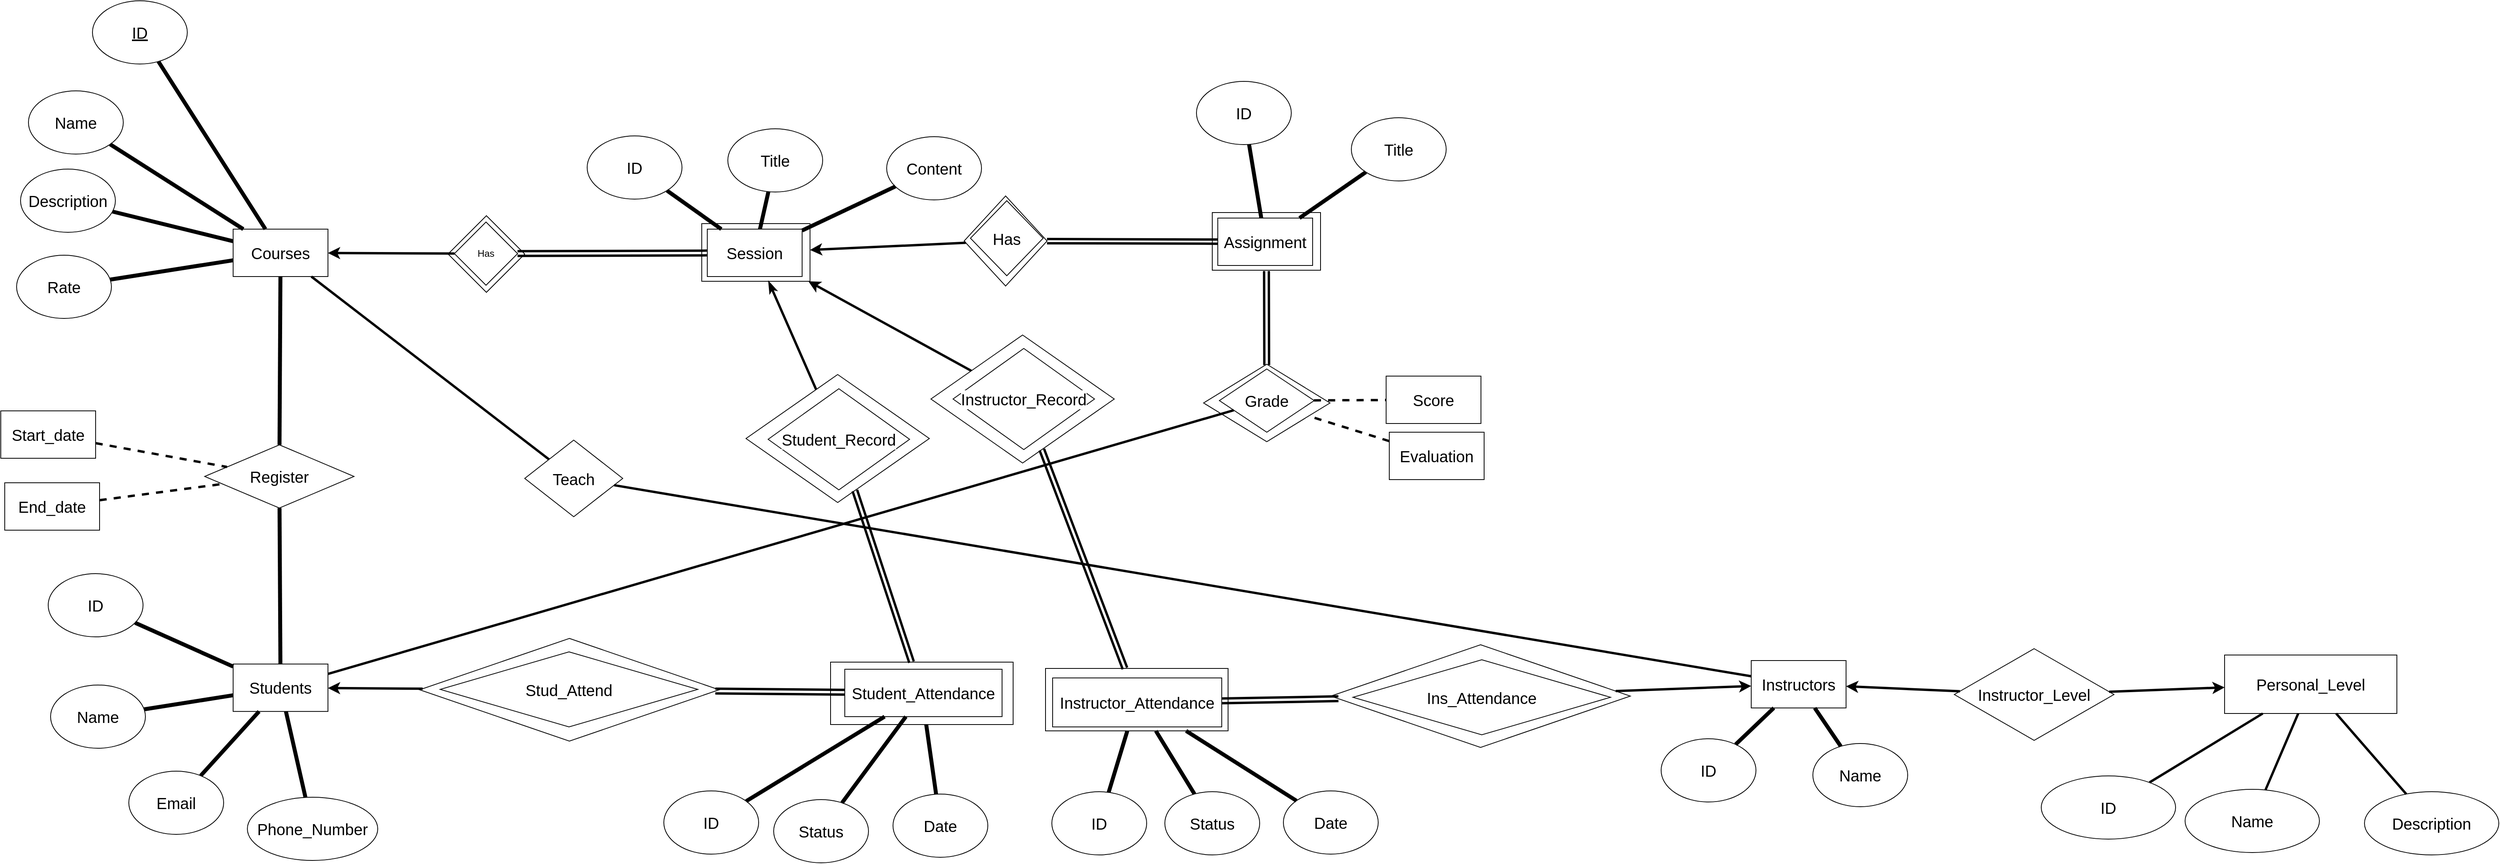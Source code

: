 <mxfile>
    <diagram id="Q17-RViAOiZF65_Yn5EP" name="Page-1">
        <mxGraphModel dx="1772" dy="1526" grid="0" gridSize="10" guides="0" tooltips="1" connect="1" arrows="1" fold="1" page="0" pageScale="1" pageWidth="1100" pageHeight="850" background="#ffffff" math="0" shadow="0">
            <root>
                <mxCell id="0"/>
                <mxCell id="1" parent="0"/>
                <mxCell id="79" value="" style="edgeStyle=none;endArrow=none;endFill=0;shape=link;fontColor=#000000;labelBackgroundColor=#FFFFFF;fontSize=20;html=1;labelBorderColor=none;strokeColor=#000000;strokeWidth=3;" parent="1" source="167" target="169" edge="1">
                    <mxGeometry relative="1" as="geometry">
                        <mxPoint x="293.55" y="285.241" as="sourcePoint"/>
                        <mxPoint x="517" y="79.529" as="targetPoint"/>
                    </mxGeometry>
                </mxCell>
                <mxCell id="77" value="" style="edgeStyle=none;endArrow=none;endFill=0;fontColor=#000000;labelBackgroundColor=#FFFFFF;fontSize=20;html=1;labelBorderColor=none;strokeColor=#000000;strokeWidth=3;startArrow=classic;startFill=1;" parent="1" source="5" target="167" edge="1">
                    <mxGeometry relative="1" as="geometry">
                        <mxPoint x="209.432" y="280.841" as="targetPoint"/>
                    </mxGeometry>
                </mxCell>
                <mxCell id="81" value="" style="edgeStyle=none;endArrow=classic;endFill=1;fontColor=#000000;labelBackgroundColor=#FFFFFF;fontSize=20;html=1;labelBorderColor=none;strokeColor=#000000;strokeWidth=3;startArrow=none;startFill=0;" parent="1" source="171" target="170" edge="1">
                    <mxGeometry relative="1" as="geometry">
                        <mxPoint x="710.214" y="192.101" as="sourcePoint"/>
                        <mxPoint x="624.113" y="119" as="targetPoint"/>
                    </mxGeometry>
                </mxCell>
                <mxCell id="82" value="" style="edgeStyle=none;endArrow=none;endFill=0;shape=link;width=3.333;fontColor=#000000;labelBackgroundColor=#FFFFFF;fontSize=20;html=1;labelBorderColor=none;strokeColor=#000000;strokeWidth=3;" parent="1" source="171" target="178" edge="1">
                    <mxGeometry relative="1" as="geometry">
                        <mxPoint x="793.289" y="262.669" as="sourcePoint"/>
                        <mxPoint x="1150" y="62.761" as="targetPoint"/>
                    </mxGeometry>
                </mxCell>
                <mxCell id="33" value="ID" style="ellipse;whiteSpace=wrap;labelBackgroundColor=#FFFFFF;fontSize=20;html=1;labelBorderColor=none;fillColor=none;strokeColor=#000000;fontColor=#000000;" parent="1" vertex="1">
                    <mxGeometry x="1136" y="-136" width="120" height="80" as="geometry"/>
                </mxCell>
                <mxCell id="62" value="" style="edgeStyle=none;endArrow=none;endFill=0;fontColor=#000000;labelBackgroundColor=#FFFFFF;fontSize=20;html=1;labelBorderColor=none;strokeColor=#000000;strokeWidth=5;" parent="1" source="33" target="178" edge="1">
                    <mxGeometry relative="1" as="geometry">
                        <mxPoint x="1182.414" y="22" as="targetPoint"/>
                    </mxGeometry>
                </mxCell>
                <mxCell id="64" value="" style="edgeStyle=none;endArrow=none;endFill=0;fontColor=#000000;labelBackgroundColor=#FFFFFF;fontSize=20;html=1;labelBorderColor=none;strokeColor=#000000;strokeWidth=5;" parent="1" source="60" target="178" edge="1">
                    <mxGeometry relative="1" as="geometry">
                        <mxPoint x="1270" y="64.549" as="targetPoint"/>
                    </mxGeometry>
                </mxCell>
                <mxCell id="60" value="Title" style="ellipse;whiteSpace=wrap;labelBackgroundColor=#FFFFFF;fontSize=20;html=1;labelBorderColor=none;fillColor=none;strokeColor=#000000;fontColor=#000000;" parent="1" vertex="1">
                    <mxGeometry x="1332" y="-90" width="120" height="80" as="geometry"/>
                </mxCell>
                <mxCell id="86" value="" style="edgeStyle=none;endArrow=none;endFill=0;fontColor=#000000;labelBackgroundColor=#FFFFFF;fontSize=20;html=1;labelBorderColor=none;strokeColor=#000000;strokeWidth=5;" parent="1" source="83" target="5" edge="1">
                    <mxGeometry relative="1" as="geometry"/>
                </mxCell>
                <mxCell id="83" value="Register" style="rhombus;whiteSpace=wrap;labelBackgroundColor=#FFFFFF;fontSize=20;html=1;labelBorderColor=none;fillColor=none;strokeColor=#000000;fontColor=#000000;" parent="1" vertex="1">
                    <mxGeometry x="-119" y="324" width="189" height="80" as="geometry"/>
                </mxCell>
                <mxCell id="85" value="" style="edgeStyle=none;endArrow=none;endFill=0;fontColor=#000000;labelBackgroundColor=#FFFFFF;fontSize=20;html=1;labelBorderColor=none;strokeColor=#000000;strokeWidth=5;startArrow=none;startFill=0;" parent="1" source="9" target="83" edge="1">
                    <mxGeometry relative="1" as="geometry">
                        <mxPoint x="17" y="476" as="targetPoint"/>
                    </mxGeometry>
                </mxCell>
                <mxCell id="26" value="" style="edgeStyle=none;endArrow=none;endFill=0;fontColor=#000000;labelBackgroundColor=#FFFFFF;fontSize=20;html=1;labelBorderColor=none;strokeColor=#000000;strokeWidth=5;" parent="1" source="20" target="169" edge="1">
                    <mxGeometry relative="1" as="geometry">
                        <mxPoint x="517" y="53.679" as="targetPoint"/>
                    </mxGeometry>
                </mxCell>
                <mxCell id="20" value="ID" style="ellipse;whiteSpace=wrap;labelBackgroundColor=#FFFFFF;fontSize=20;html=1;labelBorderColor=none;fillColor=none;strokeColor=#000000;fontColor=#000000;" parent="1" vertex="1">
                    <mxGeometry x="365" y="-67" width="120" height="80" as="geometry"/>
                </mxCell>
                <mxCell id="27" value="" style="edgeStyle=none;endArrow=none;endFill=0;fontColor=#000000;labelBackgroundColor=#FFFFFF;fontSize=20;html=1;labelBorderColor=none;strokeColor=#000000;strokeWidth=5;" parent="1" source="22" target="169" edge="1">
                    <mxGeometry relative="1" as="geometry">
                        <mxPoint x="637" y="51.247" as="targetPoint"/>
                    </mxGeometry>
                </mxCell>
                <mxCell id="22" value="Content" style="ellipse;whiteSpace=wrap;labelBackgroundColor=#FFFFFF;fontSize=20;html=1;labelBorderColor=none;fillColor=none;strokeColor=#000000;fontColor=#000000;" parent="1" vertex="1">
                    <mxGeometry x="744" y="-66" width="120" height="80" as="geometry"/>
                </mxCell>
                <mxCell id="29" value="" style="edgeStyle=none;endArrow=none;endFill=0;fontColor=#000000;labelBackgroundColor=#FFFFFF;fontSize=20;html=1;labelBorderColor=none;strokeColor=#000000;strokeWidth=5;" parent="1" source="25" target="169" edge="1">
                    <mxGeometry relative="1" as="geometry">
                        <mxPoint x="606.565" y="39" as="targetPoint"/>
                    </mxGeometry>
                </mxCell>
                <mxCell id="25" value="Title" style="ellipse;whiteSpace=wrap;labelBackgroundColor=#FFFFFF;fontSize=20;html=1;labelBorderColor=none;fillColor=none;strokeColor=#000000;fontColor=#000000;" parent="1" vertex="1">
                    <mxGeometry x="543" y="-76" width="120" height="80" as="geometry"/>
                </mxCell>
                <mxCell id="185" style="edgeStyle=none;html=1;strokeColor=#000000;strokeWidth=3;fontColor=#000000;startArrow=none;startFill=0;endArrow=none;endFill=0;" parent="1" source="9" target="179" edge="1">
                    <mxGeometry relative="1" as="geometry"/>
                </mxCell>
                <mxCell id="191" style="edgeStyle=none;html=1;strokeColor=#000000;strokeWidth=3;fontColor=#000000;startArrow=classic;startFill=1;endArrow=none;endFill=0;" parent="1" source="9" target="206" edge="1">
                    <mxGeometry relative="1" as="geometry">
                        <mxPoint x="223.2" y="632" as="targetPoint"/>
                    </mxGeometry>
                </mxCell>
                <mxCell id="9" value="Students" style="rounded=0;whiteSpace=wrap;labelBackgroundColor=#FFFFFF;fontSize=20;html=1;labelBorderColor=none;fillColor=none;strokeColor=#000000;fontColor=#000000;" parent="1" vertex="1">
                    <mxGeometry x="-83" y="601.41" width="120" height="60" as="geometry"/>
                </mxCell>
                <mxCell id="30" value="" style="edgeStyle=none;endArrow=none;endFill=0;fontColor=#000000;labelBackgroundColor=#FFFFFF;fontSize=20;html=1;labelBorderColor=none;strokeColor=#000000;strokeWidth=5;" parent="1" source="21" target="9" edge="1">
                    <mxGeometry relative="1" as="geometry">
                        <mxPoint x="-186.57" y="750.999" as="sourcePoint"/>
                    </mxGeometry>
                </mxCell>
                <mxCell id="21" value="ID" style="ellipse;whiteSpace=wrap;labelBackgroundColor=#FFFFFF;fontSize=20;html=1;labelBorderColor=none;fillColor=none;strokeColor=#000000;fontColor=#000000;" parent="1" vertex="1">
                    <mxGeometry x="-317" y="487" width="120" height="80" as="geometry"/>
                </mxCell>
                <mxCell id="31" value="" style="edgeStyle=none;endArrow=none;endFill=0;fontColor=#000000;labelBackgroundColor=#FFFFFF;fontSize=20;html=1;labelBorderColor=none;strokeColor=#000000;strokeWidth=5;" parent="1" source="23" target="9" edge="1">
                    <mxGeometry relative="1" as="geometry"/>
                </mxCell>
                <mxCell id="23" value="Name" style="ellipse;whiteSpace=wrap;labelBackgroundColor=#FFFFFF;fontSize=20;html=1;labelBorderColor=none;fillColor=none;strokeColor=#000000;fontColor=#000000;" parent="1" vertex="1">
                    <mxGeometry x="-314" y="628.0" width="120" height="80" as="geometry"/>
                </mxCell>
                <mxCell id="43" value="" style="edgeStyle=none;endArrow=none;endFill=0;fontColor=#000000;labelBackgroundColor=#FFFFFF;fontSize=20;html=1;labelBorderColor=none;strokeColor=#000000;strokeWidth=5;" parent="1" source="32" target="9" edge="1">
                    <mxGeometry relative="1" as="geometry"/>
                </mxCell>
                <mxCell id="32" value="Email" style="ellipse;whiteSpace=wrap;labelBackgroundColor=#FFFFFF;fontSize=20;html=1;labelBorderColor=none;fillColor=none;strokeColor=#000000;fontColor=#000000;" parent="1" vertex="1">
                    <mxGeometry x="-215" y="737.0" width="120" height="80" as="geometry"/>
                </mxCell>
                <mxCell id="47" value="" style="edgeStyle=none;endArrow=none;endFill=0;fontColor=#000000;labelBackgroundColor=#FFFFFF;fontSize=20;html=1;labelBorderColor=none;strokeColor=#000000;strokeWidth=5;" parent="1" source="35" target="9" edge="1">
                    <mxGeometry relative="1" as="geometry"/>
                </mxCell>
                <mxCell id="35" value="Phone_Number" style="ellipse;whiteSpace=wrap;labelBackgroundColor=#FFFFFF;fontSize=20;html=1;labelBorderColor=none;fillColor=none;strokeColor=#000000;fontColor=#000000;" parent="1" vertex="1">
                    <mxGeometry x="-65" y="770" width="165" height="80" as="geometry"/>
                </mxCell>
                <mxCell id="56" value="ID" style="ellipse;whiteSpace=wrap;labelBackgroundColor=#FFFFFF;fontSize=20;html=1;labelBorderColor=none;fillColor=none;strokeColor=#000000;fontColor=#000000;" parent="1" vertex="1">
                    <mxGeometry x="462" y="762" width="120" height="80" as="geometry"/>
                </mxCell>
                <mxCell id="67" value="" style="edgeStyle=none;endArrow=none;endFill=0;fontColor=#000000;labelBackgroundColor=#FFFFFF;fontSize=20;html=1;labelBorderColor=none;strokeColor=#000000;strokeWidth=5;" parent="1" source="56" target="187" edge="1">
                    <mxGeometry relative="1" as="geometry">
                        <mxPoint x="1273" y="737.41" as="targetPoint"/>
                    </mxGeometry>
                </mxCell>
                <mxCell id="73" value="" style="edgeStyle=none;endArrow=none;endFill=0;fontColor=#000000;labelBackgroundColor=#FFFFFF;fontSize=20;html=1;labelBorderColor=none;strokeColor=#000000;strokeWidth=5;" parent="1" source="72" target="187" edge="1">
                    <mxGeometry relative="1" as="geometry">
                        <mxPoint x="1290.285" y="817.41" as="targetPoint"/>
                    </mxGeometry>
                </mxCell>
                <mxCell id="72" value="Status" style="ellipse;whiteSpace=wrap;labelBackgroundColor=#FFFFFF;fontSize=20;html=1;labelBorderColor=none;fillColor=none;strokeColor=#000000;fontColor=#000000;" parent="1" vertex="1">
                    <mxGeometry x="601" y="773" width="120" height="80" as="geometry"/>
                </mxCell>
                <mxCell id="5" value="Courses" style="rounded=0;whiteSpace=wrap;labelBackgroundColor=#FFFFFF;fontSize=20;html=1;labelBorderColor=none;fillColor=none;strokeColor=#000000;fontColor=#000000;" parent="1" vertex="1">
                    <mxGeometry x="-83" y="51" width="120" height="60" as="geometry"/>
                </mxCell>
                <mxCell id="15" value="" style="edgeStyle=none;endArrow=none;endFill=0;fontColor=#000000;labelBackgroundColor=#FFFFFF;fontSize=20;html=1;labelBorderColor=none;strokeColor=#000000;strokeWidth=5;" parent="1" source="6" target="5" edge="1">
                    <mxGeometry relative="1" as="geometry"/>
                </mxCell>
                <mxCell id="6" value="&lt;u&gt;ID&lt;/u&gt;" style="ellipse;whiteSpace=wrap;labelBackgroundColor=#FFFFFF;fontSize=20;html=1;labelBorderColor=none;fillColor=none;strokeColor=#000000;fontColor=#000000;" parent="1" vertex="1">
                    <mxGeometry x="-261" y="-238" width="120" height="80" as="geometry"/>
                </mxCell>
                <mxCell id="17" value="" style="edgeStyle=none;endArrow=none;endFill=0;fontColor=#000000;labelBackgroundColor=#FFFFFF;fontSize=20;html=1;labelBorderColor=none;strokeColor=#000000;strokeWidth=5;" parent="1" source="12" target="5" edge="1">
                    <mxGeometry relative="1" as="geometry"/>
                </mxCell>
                <mxCell id="12" value="Name" style="ellipse;whiteSpace=wrap;labelBackgroundColor=#FFFFFF;fontSize=20;html=1;labelBorderColor=none;fillColor=none;strokeColor=#000000;fontColor=#000000;" parent="1" vertex="1">
                    <mxGeometry x="-342" y="-124" width="120" height="80" as="geometry"/>
                </mxCell>
                <mxCell id="18" value="" style="edgeStyle=none;endArrow=none;endFill=0;fontColor=#000000;labelBackgroundColor=#FFFFFF;fontSize=20;html=1;labelBorderColor=none;strokeColor=#000000;strokeWidth=5;" parent="1" source="13" target="5" edge="1">
                    <mxGeometry relative="1" as="geometry"/>
                </mxCell>
                <mxCell id="13" value="Description" style="ellipse;whiteSpace=wrap;labelBackgroundColor=#FFFFFF;fontSize=20;html=1;labelBorderColor=none;fillColor=none;strokeColor=#000000;fontColor=#000000;" parent="1" vertex="1">
                    <mxGeometry x="-352" y="-25" width="120" height="80" as="geometry"/>
                </mxCell>
                <mxCell id="19" value="" style="edgeStyle=none;endArrow=none;endFill=0;fontColor=#000000;labelBackgroundColor=#FFFFFF;fontSize=20;html=1;labelBorderColor=none;strokeColor=#000000;strokeWidth=5;" parent="1" source="14" target="5" edge="1">
                    <mxGeometry relative="1" as="geometry"/>
                </mxCell>
                <mxCell id="14" value="Rate" style="ellipse;whiteSpace=wrap;labelBackgroundColor=#FFFFFF;fontSize=20;html=1;labelBorderColor=none;fillColor=none;strokeColor=#000000;fontColor=#000000;" parent="1" vertex="1">
                    <mxGeometry x="-357" y="84" width="120" height="80" as="geometry"/>
                </mxCell>
                <mxCell id="204" style="edgeStyle=none;html=1;strokeColor=#000000;strokeWidth=3;fontColor=#000000;startArrow=none;startFill=0;endArrow=none;endFill=0;" parent="1" source="10" target="203" edge="1">
                    <mxGeometry relative="1" as="geometry"/>
                </mxCell>
                <mxCell id="230" style="edgeStyle=none;html=1;strokeColor=#000000;strokeWidth=3;startArrow=classic;startFill=1;endArrow=none;endFill=0;" edge="1" parent="1" source="10" target="233">
                    <mxGeometry relative="1" as="geometry">
                        <mxPoint x="2142.889" y="626.778" as="targetPoint"/>
                    </mxGeometry>
                </mxCell>
                <mxCell id="10" value="Instructors" style="rounded=0;whiteSpace=wrap;labelBackgroundColor=#FFFFFF;fontSize=20;html=1;labelBorderColor=none;fillColor=none;strokeColor=#000000;fontColor=#000000;" parent="1" vertex="1">
                    <mxGeometry x="1838" y="597" width="120" height="60" as="geometry"/>
                </mxCell>
                <mxCell id="49" value="" style="edgeStyle=none;endArrow=none;endFill=0;fontColor=#000000;labelBackgroundColor=#FFFFFF;fontSize=20;html=1;labelBorderColor=none;strokeColor=#000000;strokeWidth=5;" parent="1" source="34" target="10" edge="1">
                    <mxGeometry relative="1" as="geometry"/>
                </mxCell>
                <mxCell id="34" value="ID" style="ellipse;whiteSpace=wrap;labelBackgroundColor=#FFFFFF;fontSize=20;html=1;labelBorderColor=none;fillColor=none;strokeColor=#000000;fontColor=#000000;" parent="1" vertex="1">
                    <mxGeometry x="1724" y="696" width="120" height="80" as="geometry"/>
                </mxCell>
                <mxCell id="50" value="" style="edgeStyle=none;endArrow=none;endFill=0;fontColor=#000000;labelBackgroundColor=#FFFFFF;fontSize=20;html=1;labelBorderColor=none;strokeColor=#000000;strokeWidth=5;" parent="1" source="36" target="10" edge="1">
                    <mxGeometry relative="1" as="geometry"/>
                </mxCell>
                <mxCell id="36" value="Name" style="ellipse;whiteSpace=wrap;labelBackgroundColor=#FFFFFF;fontSize=20;html=1;labelBorderColor=none;fillColor=none;strokeColor=#000000;fontColor=#000000;" parent="1" vertex="1">
                    <mxGeometry x="1916" y="702" width="120" height="80" as="geometry"/>
                </mxCell>
                <mxCell id="51" value="" style="edgeStyle=none;endArrow=none;endFill=0;fontColor=#000000;labelBackgroundColor=#FFFFFF;fontSize=20;html=1;labelBorderColor=none;strokeColor=#000000;strokeWidth=3;" parent="1" source="38" target="231" edge="1">
                    <mxGeometry relative="1" as="geometry"/>
                </mxCell>
                <mxCell id="38" value="ID" style="ellipse;whiteSpace=wrap;labelBackgroundColor=#FFFFFF;fontSize=20;html=1;labelBorderColor=none;fillColor=none;strokeColor=#000000;fontColor=#000000;" parent="1" vertex="1">
                    <mxGeometry x="2205" y="743" width="170" height="80" as="geometry"/>
                </mxCell>
                <mxCell id="166" style="edgeStyle=none;html=1;dashed=1;strokeColor=#000000;strokeWidth=3;startArrow=none;startFill=0;endArrow=none;endFill=0;" parent="1" source="163" target="83" edge="1">
                    <mxGeometry relative="1" as="geometry"/>
                </mxCell>
                <mxCell id="163" value="Start_date" style="rounded=0;whiteSpace=wrap;labelBackgroundColor=#FFFFFF;fontSize=20;html=1;labelBorderColor=none;fillColor=none;strokeColor=#000000;fontColor=#000000;" parent="1" vertex="1">
                    <mxGeometry x="-377" y="281" width="120" height="60" as="geometry"/>
                </mxCell>
                <mxCell id="165" style="edgeStyle=none;html=1;startArrow=none;startFill=0;endArrow=none;endFill=0;strokeWidth=3;strokeColor=#000000;dashed=1;" parent="1" source="164" target="83" edge="1">
                    <mxGeometry relative="1" as="geometry"/>
                </mxCell>
                <mxCell id="164" value="End_date" style="rounded=0;whiteSpace=wrap;labelBackgroundColor=#FFFFFF;fontSize=20;html=1;labelBorderColor=none;fillColor=none;strokeColor=#000000;fontColor=#000000;" parent="1" vertex="1">
                    <mxGeometry x="-372" y="372" width="120" height="60" as="geometry"/>
                </mxCell>
                <mxCell id="167" value="&lt;font color=&quot;#000000&quot;&gt;Has&lt;/font&gt;" style="rhombus;whiteSpace=wrap;html=1;fillColor=#FFFFFF;strokeColor=#000000;" parent="1" vertex="1">
                    <mxGeometry x="197" y="42" width="80" height="80" as="geometry"/>
                </mxCell>
                <mxCell id="168" value="" style="rhombus;whiteSpace=wrap;html=1;fillColor=none;strokeColor=#000000;" parent="1" vertex="1">
                    <mxGeometry x="189" y="34" width="97" height="97" as="geometry"/>
                </mxCell>
                <mxCell id="169" value="Session" style="rounded=0;whiteSpace=wrap;labelBackgroundColor=#FFFFFF;fontSize=20;html=1;labelBorderColor=none;fillColor=none;strokeColor=#000000;fontColor=#000000;" parent="1" vertex="1">
                    <mxGeometry x="517" y="51" width="120" height="60" as="geometry"/>
                </mxCell>
                <mxCell id="198" style="edgeStyle=none;html=1;strokeColor=#000000;strokeWidth=3;fontColor=#000000;startArrow=classicThin;startFill=1;endArrow=none;endFill=0;" parent="1" source="170" target="209" edge="1">
                    <mxGeometry relative="1" as="geometry"/>
                </mxCell>
                <mxCell id="170" value="" style="rounded=0;whiteSpace=wrap;labelBackgroundColor=#FFFFFF;fontSize=20;html=1;labelBorderColor=none;fillColor=none;strokeColor=#000000;fontColor=#000000;" parent="1" vertex="1">
                    <mxGeometry x="510" y="44" width="137" height="73" as="geometry"/>
                </mxCell>
                <mxCell id="171" value="" style="rhombus;whiteSpace=wrap;html=1;fillColor=none;strokeColor=#000000;" parent="1" vertex="1">
                    <mxGeometry x="842" y="9" width="105" height="114" as="geometry"/>
                </mxCell>
                <mxCell id="173" value="Has" style="rhombus;whiteSpace=wrap;labelBackgroundColor=#FFFFFF;fontSize=20;html=1;labelBorderColor=none;fillColor=none;strokeColor=#000000;fontColor=#000000;" parent="1" vertex="1">
                    <mxGeometry x="850" y="15" width="92" height="95" as="geometry"/>
                </mxCell>
                <mxCell id="177" value="" style="rounded=0;whiteSpace=wrap;labelBackgroundColor=#FFFFFF;fontSize=20;html=1;labelBorderColor=none;fillColor=none;strokeColor=#000000;fontColor=#000000;" parent="1" vertex="1">
                    <mxGeometry x="1156" y="30" width="137" height="73" as="geometry"/>
                </mxCell>
                <mxCell id="178" value="Assignment" style="rounded=0;whiteSpace=wrap;labelBackgroundColor=#FFFFFF;fontSize=20;html=1;labelBorderColor=none;fillColor=none;strokeColor=#000000;fontColor=#000000;" parent="1" vertex="1">
                    <mxGeometry x="1163" y="37.0" width="120" height="60" as="geometry"/>
                </mxCell>
                <mxCell id="183" style="edgeStyle=none;html=1;strokeColor=#000000;strokeWidth=3;fontColor=#000000;startArrow=none;startFill=0;endArrow=none;endFill=0;dashed=1;" parent="1" source="179" target="182" edge="1">
                    <mxGeometry relative="1" as="geometry"/>
                </mxCell>
                <mxCell id="179" value="Grade" style="rhombus;whiteSpace=wrap;labelBackgroundColor=#FFFFFF;fontSize=20;html=1;labelBorderColor=none;fillColor=none;strokeColor=#000000;fontColor=#000000;" parent="1" vertex="1">
                    <mxGeometry x="1165" y="228" width="120" height="80" as="geometry"/>
                </mxCell>
                <mxCell id="182" value="Score" style="rounded=0;whiteSpace=wrap;labelBackgroundColor=#FFFFFF;fontSize=20;html=1;labelBorderColor=none;fillColor=none;strokeColor=#000000;fontColor=#000000;" parent="1" vertex="1">
                    <mxGeometry x="1376" y="237" width="120" height="60" as="geometry"/>
                </mxCell>
                <mxCell id="210" value="" style="edgeStyle=none;html=1;startArrow=classic;startFill=1;shape=link;strokeWidth=3;strokeColor=#000000;" edge="1" parent="1">
                    <mxGeometry relative="1" as="geometry">
                        <mxPoint x="1224.88" y="223.073" as="sourcePoint"/>
                        <mxPoint x="1224.589" y="104" as="targetPoint"/>
                    </mxGeometry>
                </mxCell>
                <mxCell id="186" value="" style="rhombus;whiteSpace=wrap;labelBackgroundColor=#FFFFFF;fontSize=20;html=1;labelBorderColor=none;fillColor=none;strokeColor=#000000;fontColor=#000000;" parent="1" vertex="1">
                    <mxGeometry x="1145" y="222" width="160" height="98" as="geometry"/>
                </mxCell>
                <mxCell id="187" value="Student_Attendance" style="rounded=0;whiteSpace=wrap;labelBackgroundColor=#FFFFFF;fontSize=20;html=1;labelBorderColor=none;fillColor=none;strokeColor=#000000;fontColor=#000000;" parent="1" vertex="1">
                    <mxGeometry x="691" y="608" width="199" height="60" as="geometry"/>
                </mxCell>
                <mxCell id="193" style="edgeStyle=none;html=1;strokeColor=#000000;strokeWidth=3;fontColor=#000000;startArrow=none;startFill=0;endArrow=none;endFill=0;shape=link;" parent="1" source="206" target="187" edge="1">
                    <mxGeometry relative="1" as="geometry"/>
                </mxCell>
                <mxCell id="192" value="Stud_Attend" style="rhombus;whiteSpace=wrap;labelBackgroundColor=#FFFFFF;fontSize=20;html=1;labelBorderColor=none;fillColor=none;strokeColor=#000000;fontColor=#000000;" parent="1" vertex="1">
                    <mxGeometry x="179" y="586" width="326" height="95" as="geometry"/>
                </mxCell>
                <mxCell id="196" style="edgeStyle=none;html=1;strokeColor=#000000;strokeWidth=3;fontColor=#000000;startArrow=none;startFill=0;endArrow=classic;endFill=1;" parent="1" source="208" target="10" edge="1">
                    <mxGeometry relative="1" as="geometry"/>
                </mxCell>
                <mxCell id="195" value="Ins_Attendance" style="rhombus;whiteSpace=wrap;labelBackgroundColor=#FFFFFF;fontSize=20;html=1;labelBorderColor=none;fillColor=none;strokeColor=#000000;fontColor=#000000;" parent="1" vertex="1">
                    <mxGeometry x="1334" y="596" width="326" height="95" as="geometry"/>
                </mxCell>
                <mxCell id="199" style="edgeStyle=none;html=1;strokeColor=#000000;strokeWidth=3;fontColor=#000000;startArrow=none;startFill=0;endArrow=none;endFill=0;shape=link;" parent="1" source="209" target="200" edge="1">
                    <mxGeometry relative="1" as="geometry"/>
                </mxCell>
                <mxCell id="197" value="Student_Record" style="rhombus;whiteSpace=wrap;labelBackgroundColor=#FFFFFF;fontSize=20;html=1;labelBorderColor=none;fillColor=none;strokeColor=#000000;fontColor=#000000;" parent="1" vertex="1">
                    <mxGeometry x="594" y="253" width="179" height="128" as="geometry"/>
                </mxCell>
                <mxCell id="200" value="" style="rounded=0;whiteSpace=wrap;labelBackgroundColor=#FFFFFF;fontSize=20;html=1;labelBorderColor=none;fillColor=none;strokeColor=#000000;fontColor=#000000;" parent="1" vertex="1">
                    <mxGeometry x="673" y="599" width="231" height="79" as="geometry"/>
                </mxCell>
                <mxCell id="202" style="edgeStyle=none;html=1;strokeColor=#000000;strokeWidth=3;fontColor=#000000;startArrow=none;startFill=0;endArrow=none;endFill=0;dashed=1;" parent="1" source="201" target="186" edge="1">
                    <mxGeometry relative="1" as="geometry"/>
                </mxCell>
                <mxCell id="201" value="Evaluation" style="rounded=0;whiteSpace=wrap;labelBackgroundColor=#FFFFFF;fontSize=20;html=1;labelBorderColor=none;fillColor=none;strokeColor=#000000;fontColor=#000000;" parent="1" vertex="1">
                    <mxGeometry x="1380" y="308" width="120" height="60" as="geometry"/>
                </mxCell>
                <mxCell id="205" style="edgeStyle=none;html=1;strokeColor=#000000;strokeWidth=3;fontColor=#000000;startArrow=none;startFill=0;endArrow=none;endFill=0;" parent="1" source="203" target="5" edge="1">
                    <mxGeometry relative="1" as="geometry"/>
                </mxCell>
                <mxCell id="203" value="Teach" style="rhombus;whiteSpace=wrap;labelBackgroundColor=#FFFFFF;fontSize=20;html=1;labelBorderColor=none;fillColor=none;strokeColor=#000000;fontColor=#000000;" parent="1" vertex="1">
                    <mxGeometry x="286" y="318" width="124" height="97" as="geometry"/>
                </mxCell>
                <mxCell id="206" value="" style="rhombus;whiteSpace=wrap;labelBackgroundColor=#FFFFFF;fontSize=20;html=1;labelBorderColor=none;fillColor=none;strokeColor=#000000;fontColor=#000000;" parent="1" vertex="1">
                    <mxGeometry x="153" y="569" width="379" height="130" as="geometry"/>
                </mxCell>
                <mxCell id="214" value="" style="edgeStyle=none;shape=link;html=1;strokeColor=#000000;strokeWidth=3;startArrow=none;startFill=0;endArrow=classic;endFill=1;" edge="1" parent="1" source="208" target="213">
                    <mxGeometry relative="1" as="geometry"/>
                </mxCell>
                <mxCell id="208" value="" style="rhombus;whiteSpace=wrap;labelBackgroundColor=#FFFFFF;fontSize=20;html=1;labelBorderColor=none;fillColor=none;strokeColor=#000000;fontColor=#000000;" parent="1" vertex="1">
                    <mxGeometry x="1306" y="577" width="379" height="130" as="geometry"/>
                </mxCell>
                <mxCell id="209" value="" style="rhombus;whiteSpace=wrap;labelBackgroundColor=#FFFFFF;fontSize=20;html=1;labelBorderColor=none;fillColor=none;strokeColor=#000000;fontColor=#000000;" parent="1" vertex="1">
                    <mxGeometry x="566" y="235" width="232" height="162" as="geometry"/>
                </mxCell>
                <mxCell id="213" value="Instructor_Attendance" style="rounded=0;whiteSpace=wrap;labelBackgroundColor=#FFFFFF;fontSize=20;html=1;labelBorderColor=none;fillColor=none;strokeColor=#000000;fontColor=#000000;" vertex="1" parent="1">
                    <mxGeometry x="954" y="619" width="214" height="62" as="geometry"/>
                </mxCell>
                <mxCell id="216" value="" style="rounded=0;whiteSpace=wrap;labelBackgroundColor=#FFFFFF;fontSize=20;html=1;labelBorderColor=none;fillColor=none;strokeColor=#000000;fontColor=#000000;" vertex="1" parent="1">
                    <mxGeometry x="945" y="607" width="231" height="79" as="geometry"/>
                </mxCell>
                <mxCell id="219" style="edgeStyle=none;shape=link;html=1;strokeColor=#000000;strokeWidth=3;startArrow=none;startFill=0;endArrow=classic;endFill=1;" edge="1" parent="1" source="217" target="216">
                    <mxGeometry relative="1" as="geometry"/>
                </mxCell>
                <mxCell id="221" style="edgeStyle=none;html=1;strokeColor=#000000;strokeWidth=3;startArrow=none;startFill=0;endArrow=classic;endFill=1;" edge="1" parent="1" source="217" target="170">
                    <mxGeometry relative="1" as="geometry"/>
                </mxCell>
                <mxCell id="217" value="" style="rhombus;whiteSpace=wrap;labelBackgroundColor=#FFFFFF;fontSize=20;html=1;labelBorderColor=none;fillColor=none;strokeColor=#000000;fontColor=#000000;" vertex="1" parent="1">
                    <mxGeometry x="800" y="185" width="232" height="162" as="geometry"/>
                </mxCell>
                <mxCell id="218" value="Instructor_Record" style="rhombus;whiteSpace=wrap;labelBackgroundColor=#FFFFFF;fontSize=20;html=1;labelBorderColor=none;fillColor=none;strokeColor=#000000;fontColor=#000000;" vertex="1" parent="1">
                    <mxGeometry x="828" y="202" width="179" height="128" as="geometry"/>
                </mxCell>
                <mxCell id="223" style="edgeStyle=none;html=1;strokeColor=#000000;strokeWidth=5;startArrow=none;startFill=0;endArrow=none;endFill=0;" edge="1" parent="1" source="222" target="200">
                    <mxGeometry relative="1" as="geometry"/>
                </mxCell>
                <mxCell id="222" value="Date" style="ellipse;whiteSpace=wrap;labelBackgroundColor=#FFFFFF;fontSize=20;html=1;labelBorderColor=none;fillColor=none;strokeColor=#000000;fontColor=#000000;" vertex="1" parent="1">
                    <mxGeometry x="752" y="766" width="120" height="80" as="geometry"/>
                </mxCell>
                <mxCell id="227" style="edgeStyle=none;html=1;strokeColor=#000000;strokeWidth=5;startArrow=none;startFill=0;endArrow=none;endFill=0;" edge="1" parent="1" source="224" target="216">
                    <mxGeometry relative="1" as="geometry"/>
                </mxCell>
                <mxCell id="224" value="ID" style="ellipse;whiteSpace=wrap;labelBackgroundColor=#FFFFFF;fontSize=20;html=1;labelBorderColor=none;fillColor=none;strokeColor=#000000;fontColor=#000000;" vertex="1" parent="1">
                    <mxGeometry x="953" y="763" width="120" height="80" as="geometry"/>
                </mxCell>
                <mxCell id="228" value="" style="edgeStyle=none;html=1;strokeColor=#000000;strokeWidth=5;startArrow=none;startFill=0;endArrow=none;endFill=0;" edge="1" parent="1" source="225" target="216">
                    <mxGeometry relative="1" as="geometry"/>
                </mxCell>
                <mxCell id="225" value="Status" style="ellipse;whiteSpace=wrap;labelBackgroundColor=#FFFFFF;fontSize=20;html=1;labelBorderColor=none;fillColor=none;strokeColor=#000000;fontColor=#000000;" vertex="1" parent="1">
                    <mxGeometry x="1096" y="763" width="120" height="80" as="geometry"/>
                </mxCell>
                <mxCell id="229" value="" style="edgeStyle=none;html=1;strokeColor=#000000;strokeWidth=5;startArrow=none;startFill=0;endArrow=none;endFill=0;" edge="1" parent="1" source="226" target="216">
                    <mxGeometry relative="1" as="geometry"/>
                </mxCell>
                <mxCell id="226" value="Date" style="ellipse;whiteSpace=wrap;labelBackgroundColor=#FFFFFF;fontSize=20;html=1;labelBorderColor=none;fillColor=none;strokeColor=#000000;fontColor=#000000;" vertex="1" parent="1">
                    <mxGeometry x="1246" y="762" width="120" height="80" as="geometry"/>
                </mxCell>
                <mxCell id="231" value="Personal_Level" style="rounded=0;whiteSpace=wrap;labelBackgroundColor=#FFFFFF;fontSize=20;html=1;labelBorderColor=none;fillColor=none;strokeColor=#000000;fontColor=#000000;" vertex="1" parent="1">
                    <mxGeometry x="2437" y="590" width="218" height="74" as="geometry"/>
                </mxCell>
                <mxCell id="234" style="edgeStyle=none;html=1;strokeColor=#000000;strokeWidth=3;startArrow=none;startFill=0;endArrow=classic;endFill=1;" edge="1" parent="1" source="233" target="231">
                    <mxGeometry relative="1" as="geometry"/>
                </mxCell>
                <mxCell id="233" value="Instructor_Level" style="rhombus;whiteSpace=wrap;labelBackgroundColor=#FFFFFF;fontSize=20;html=1;labelBorderColor=none;fillColor=none;strokeColor=#000000;fontColor=#000000;" vertex="1" parent="1">
                    <mxGeometry x="2095" y="582" width="202" height="116" as="geometry"/>
                </mxCell>
                <mxCell id="236" value="" style="edgeStyle=none;html=1;strokeColor=#000000;strokeWidth=3;startArrow=none;startFill=0;endArrow=none;endFill=0;" edge="1" parent="1" source="235" target="231">
                    <mxGeometry relative="1" as="geometry"/>
                </mxCell>
                <mxCell id="235" value="Name" style="ellipse;whiteSpace=wrap;labelBackgroundColor=#FFFFFF;fontSize=20;html=1;labelBorderColor=none;fillColor=none;strokeColor=#000000;fontColor=#000000;" vertex="1" parent="1">
                    <mxGeometry x="2387" y="760" width="170" height="80" as="geometry"/>
                </mxCell>
                <mxCell id="238" style="edgeStyle=none;html=1;strokeColor=#000000;strokeWidth=3;startArrow=none;startFill=0;endArrow=none;endFill=0;" edge="1" parent="1" source="237" target="231">
                    <mxGeometry relative="1" as="geometry"/>
                </mxCell>
                <mxCell id="237" value="Description" style="ellipse;whiteSpace=wrap;labelBackgroundColor=#FFFFFF;fontSize=20;html=1;labelBorderColor=none;fillColor=none;strokeColor=#000000;fontColor=#000000;" vertex="1" parent="1">
                    <mxGeometry x="2614" y="763" width="170" height="80" as="geometry"/>
                </mxCell>
            </root>
        </mxGraphModel>
    </diagram>
</mxfile>